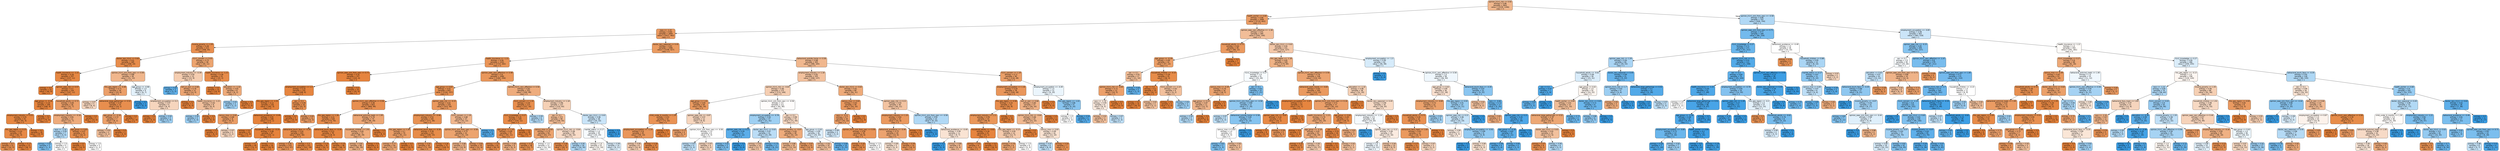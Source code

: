 digraph Tree {
node [shape=box, style="filled, rounded", color="black", fontname="helvetica"] ;
edge [fontname="helvetica"] ;
0 [label="opinion_h1n1_risk <= 0.92\nentropy = 0.88\nsamples = 2841\nvalue = [3159, 1346]\nclass = h", fillcolor="#f0b78d"] ;
1 [label="health_worker <= 0.84\nentropy = 0.68\nsamples = 2089\nvalue = [2710, 602]\nclass = h", fillcolor="#eb9d65"] ;
0 -> 1 [labeldistance=2.5, labelangle=45, headlabel="True"] ;
2 [label="race <= -1.22\nentropy = 0.64\nsamples = 1809\nvalue = [2417, 462]\nclass = h", fillcolor="#ea995f"] ;
1 -> 2 ;
3 [label="income_poverty <= 1.55\nentropy = 0.48\nsamples = 223\nvalue = [308, 35]\nclass = h", fillcolor="#e88f50"] ;
2 -> 3 ;
4 [label="doctor_recc_h1n1 <= 0.63\nentropy = 0.41\nsamples = 185\nvalue = [268, 24]\nclass = h", fillcolor="#e78c4b"] ;
3 -> 4 ;
5 [label="health_insurance <= -1.21\nentropy = 0.26\nsamples = 157\nvalue = [237, 11]\nclass = h", fillcolor="#e68742"] ;
4 -> 5 ;
6 [label="entropy = 0.0\nsamples = 23\nvalue = [40, 0]\nclass = h", fillcolor="#e58139"] ;
5 -> 6 ;
7 [label="opinion_seas_risk <= 0.57\nentropy = 0.3\nsamples = 134\nvalue = [197, 11]\nclass = h", fillcolor="#e68844"] ;
5 -> 7 ;
8 [label="age_group <= -0.18\nentropy = 0.16\nsamples = 108\nvalue = [166, 4]\nclass = h", fillcolor="#e6843e"] ;
7 -> 8 ;
9 [label="employment_industry <= 0.51\nentropy = 0.25\nsamples = 61\nvalue = [91, 4]\nclass = h", fillcolor="#e68742"] ;
8 -> 9 ;
10 [label="hhs_geo_region <= 0.23\nentropy = 0.33\nsamples = 43\nvalue = [62, 4]\nclass = h", fillcolor="#e78946"] ;
9 -> 10 ;
11 [label="entropy = 0.5\nsamples = 21\nvalue = [24, 3]\nclass = h", fillcolor="#e89152"] ;
10 -> 11 ;
12 [label="entropy = 0.17\nsamples = 22\nvalue = [38, 1]\nclass = h", fillcolor="#e6843e"] ;
10 -> 12 ;
13 [label="entropy = 0.0\nsamples = 18\nvalue = [29, 0]\nclass = h", fillcolor="#e58139"] ;
9 -> 13 ;
14 [label="entropy = 0.0\nsamples = 47\nvalue = [75, 0]\nclass = h", fillcolor="#e58139"] ;
8 -> 14 ;
15 [label="household_adults <= 0.72\nentropy = 0.69\nsamples = 26\nvalue = [31, 7]\nclass = h", fillcolor="#eb9d66"] ;
7 -> 15 ;
16 [label="employment_industry <= -0.16\nentropy = 0.81\nsamples = 21\nvalue = [21, 7]\nclass = h", fillcolor="#eeab7b"] ;
15 -> 16 ;
17 [label="race <= -2.34\nentropy = 0.95\nsamples = 7\nvalue = [3, 5]\nclass = 1", fillcolor="#b0d8f5"] ;
16 -> 17 ;
18 [label="entropy = 0.81\nsamples = 3\nvalue = [1, 3]\nclass = 1", fillcolor="#7bbeee"] ;
17 -> 18 ;
19 [label="entropy = 1.0\nsamples = 4\nvalue = [2, 2]\nclass = h", fillcolor="#ffffff"] ;
17 -> 19 ;
20 [label="age_group <= 0.63\nentropy = 0.47\nsamples = 14\nvalue = [18, 2]\nclass = h", fillcolor="#e88f4f"] ;
16 -> 20 ;
21 [label="entropy = 0.0\nsamples = 11\nvalue = [16, 0]\nclass = h", fillcolor="#e58139"] ;
20 -> 21 ;
22 [label="entropy = 1.0\nsamples = 3\nvalue = [2, 2]\nclass = h", fillcolor="#ffffff"] ;
20 -> 22 ;
23 [label="entropy = 0.0\nsamples = 5\nvalue = [10, 0]\nclass = h", fillcolor="#e58139"] ;
15 -> 23 ;
24 [label="opinion_h1n1_sick_from_vacc <= 0.56\nentropy = 0.88\nsamples = 28\nvalue = [31, 13]\nclass = h", fillcolor="#f0b68c"] ;
4 -> 24 ;
25 [label="hhs_geo_region <= -0.48\nentropy = 0.71\nsamples = 19\nvalue = [25, 6]\nclass = h", fillcolor="#eb9f69"] ;
24 -> 25 ;
26 [label="entropy = 0.97\nsamples = 5\nvalue = [6, 4]\nclass = h", fillcolor="#f6d5bd"] ;
25 -> 26 ;
27 [label="behavioral_large_gatherings <= 0.52\nentropy = 0.45\nsamples = 14\nvalue = [19, 2]\nclass = h", fillcolor="#e88e4e"] ;
25 -> 27 ;
28 [label="age_group <= -0.18\nentropy = 0.72\nsamples = 7\nvalue = [8, 2]\nclass = h", fillcolor="#eca06a"] ;
27 -> 28 ;
29 [label="entropy = 0.92\nsamples = 4\nvalue = [4, 2]\nclass = h", fillcolor="#f2c09c"] ;
28 -> 29 ;
30 [label="entropy = 0.0\nsamples = 3\nvalue = [4, 0]\nclass = h", fillcolor="#e58139"] ;
28 -> 30 ;
31 [label="entropy = 0.0\nsamples = 7\nvalue = [11, 0]\nclass = h", fillcolor="#e58139"] ;
27 -> 31 ;
32 [label="age_group <= -0.98\nentropy = 1.0\nsamples = 9\nvalue = [6, 7]\nclass = 1", fillcolor="#e3f1fb"] ;
24 -> 32 ;
33 [label="entropy = 0.0\nsamples = 3\nvalue = [0, 3]\nclass = 1", fillcolor="#399de5"] ;
32 -> 33 ;
34 [label="employment_occupation <= 0.3\nentropy = 0.97\nsamples = 6\nvalue = [6, 4]\nclass = h", fillcolor="#f6d5bd"] ;
32 -> 34 ;
35 [label="entropy = 0.0\nsamples = 3\nvalue = [4, 0]\nclass = h", fillcolor="#e58139"] ;
34 -> 35 ;
36 [label="entropy = 0.92\nsamples = 3\nvalue = [2, 4]\nclass = 1", fillcolor="#9ccef2"] ;
34 -> 36 ;
37 [label="h1n1_concern <= 0.03\nentropy = 0.75\nsamples = 38\nvalue = [40, 11]\nclass = h", fillcolor="#eca46f"] ;
3 -> 37 ;
38 [label="employment_industry <= -0.39\nentropy = 0.95\nsamples = 15\nvalue = [15, 9]\nclass = h", fillcolor="#f5cdb0"] ;
37 -> 38 ;
39 [label="entropy = 0.65\nsamples = 3\nvalue = [1, 5]\nclass = 1", fillcolor="#61b1ea"] ;
38 -> 39 ;
40 [label="rent_or_own <= 0.66\nentropy = 0.76\nsamples = 12\nvalue = [14, 4]\nclass = h", fillcolor="#eca572"] ;
38 -> 40 ;
41 [label="entropy = 0.0\nsamples = 4\nvalue = [6, 0]\nclass = h", fillcolor="#e58139"] ;
40 -> 41 ;
42 [label="health_insurance <= -1.21\nentropy = 0.92\nsamples = 8\nvalue = [8, 4]\nclass = h", fillcolor="#f2c09c"] ;
40 -> 42 ;
43 [label="entropy = 0.92\nsamples = 4\nvalue = [2, 4]\nclass = 1", fillcolor="#9ccef2"] ;
42 -> 43 ;
44 [label="entropy = 0.0\nsamples = 4\nvalue = [6, 0]\nclass = h", fillcolor="#e58139"] ;
42 -> 44 ;
45 [label="health_insurance <= -1.21\nentropy = 0.38\nsamples = 23\nvalue = [25, 2]\nclass = h", fillcolor="#e78b49"] ;
37 -> 45 ;
46 [label="entropy = 0.0\nsamples = 15\nvalue = [19, 0]\nclass = h", fillcolor="#e58139"] ;
45 -> 46 ;
47 [label="education <= -1.32\nentropy = 0.81\nsamples = 8\nvalue = [6, 2]\nclass = h", fillcolor="#eeab7b"] ;
45 -> 47 ;
48 [label="entropy = 0.92\nsamples = 3\nvalue = [1, 2]\nclass = 1", fillcolor="#9ccef2"] ;
47 -> 48 ;
49 [label="entropy = 0.0\nsamples = 5\nvalue = [5, 0]\nclass = h", fillcolor="#e58139"] ;
47 -> 49 ;
50 [label="doctor_recc_seasonal <= 0.45\nentropy = 0.65\nsamples = 1586\nvalue = [2109, 427]\nclass = h", fillcolor="#ea9b61"] ;
2 -> 50 ;
51 [label="health_insurance <= -1.21\nentropy = 0.56\nsamples = 1241\nvalue = [1723, 262]\nclass = h", fillcolor="#e99457"] ;
50 -> 51 ;
52 [label="opinion_seas_sick_from_vacc <= 0.71\nentropy = 0.16\nsamples = 157\nvalue = [241, 6]\nclass = h", fillcolor="#e6843e"] ;
51 -> 52 ;
53 [label="employment_occupation <= 1.3\nentropy = 0.19\nsamples = 132\nvalue = [206, 6]\nclass = h", fillcolor="#e6853f"] ;
52 -> 53 ;
54 [label="hhs_geo_region <= -1.53\nentropy = 0.12\nsamples = 116\nvalue = [181, 3]\nclass = h", fillcolor="#e5833c"] ;
53 -> 54 ;
55 [label="census_msa <= 0.83\nentropy = 0.68\nsamples = 8\nvalue = [9, 2]\nclass = h", fillcolor="#eb9d65"] ;
54 -> 55 ;
56 [label="entropy = 0.0\nsamples = 4\nvalue = [6, 0]\nclass = h", fillcolor="#e58139"] ;
55 -> 56 ;
57 [label="entropy = 0.97\nsamples = 4\nvalue = [3, 2]\nclass = h", fillcolor="#f6d5bd"] ;
55 -> 57 ;
58 [label="behavioral_avoidance <= -0.49\nentropy = 0.05\nsamples = 108\nvalue = [172, 1]\nclass = h", fillcolor="#e5823a"] ;
54 -> 58 ;
59 [label="entropy = 0.0\nsamples = 41\nvalue = [70, 0]\nclass = h", fillcolor="#e58139"] ;
58 -> 59 ;
60 [label="household_children <= -0.15\nentropy = 0.08\nsamples = 67\nvalue = [102, 1]\nclass = h", fillcolor="#e5823b"] ;
58 -> 60 ;
61 [label="entropy = 0.1\nsamples = 49\nvalue = [74, 1]\nclass = h", fillcolor="#e5833c"] ;
60 -> 61 ;
62 [label="entropy = 0.0\nsamples = 18\nvalue = [28, 0]\nclass = h", fillcolor="#e58139"] ;
60 -> 62 ;
63 [label="sex <= 0.1\nentropy = 0.49\nsamples = 16\nvalue = [25, 3]\nclass = h", fillcolor="#e89051"] ;
53 -> 63 ;
64 [label="entropy = 0.0\nsamples = 5\nvalue = [10, 0]\nclass = h", fillcolor="#e58139"] ;
63 -> 64 ;
65 [label="entropy = 0.65\nsamples = 11\nvalue = [15, 3]\nclass = h", fillcolor="#ea9a61"] ;
63 -> 65 ;
66 [label="entropy = 0.0\nsamples = 25\nvalue = [35, 0]\nclass = h", fillcolor="#e58139"] ;
52 -> 66 ;
67 [label="opinion_seas_vacc_effective <= 0.48\nentropy = 0.6\nsamples = 1084\nvalue = [1482, 256]\nclass = h", fillcolor="#e9975b"] ;
51 -> 67 ;
68 [label="age_group <= 0.63\nentropy = 0.52\nsamples = 832\nvalue = [1192, 157]\nclass = h", fillcolor="#e89253"] ;
67 -> 68 ;
69 [label="opinion_h1n1_vacc_effective <= 0.56\nentropy = 0.48\nsamples = 603\nvalue = [869, 99]\nclass = h", fillcolor="#e88f50"] ;
68 -> 69 ;
70 [label="hhs_geo_region <= 1.28\nentropy = 0.41\nsamples = 528\nvalue = [773, 70]\nclass = h", fillcolor="#e78c4b"] ;
69 -> 70 ;
71 [label="behavioral_touch_face <= -0.35\nentropy = 0.44\nsamples = 450\nvalue = [655, 66]\nclass = h", fillcolor="#e88e4d"] ;
70 -> 71 ;
72 [label="entropy = 0.56\nsamples = 219\nvalue = [314, 47]\nclass = h", fillcolor="#e99457"] ;
71 -> 72 ;
73 [label="entropy = 0.3\nsamples = 231\nvalue = [341, 19]\nclass = h", fillcolor="#e68844"] ;
71 -> 73 ;
74 [label="behavioral_touch_face <= -0.35\nentropy = 0.21\nsamples = 78\nvalue = [118, 4]\nclass = h", fillcolor="#e68540"] ;
70 -> 74 ;
75 [label="entropy = 0.14\nsamples = 30\nvalue = [50, 1]\nclass = h", fillcolor="#e6843d"] ;
74 -> 75 ;
76 [label="entropy = 0.25\nsamples = 48\nvalue = [68, 3]\nclass = h", fillcolor="#e68742"] ;
74 -> 76 ;
77 [label="behavioral_antiviral_meds <= 1.95\nentropy = 0.78\nsamples = 75\nvalue = [96, 29]\nclass = h", fillcolor="#eda775"] ;
69 -> 77 ;
78 [label="household_children <= 1.91\nentropy = 0.81\nsamples = 72\nvalue = [88, 29]\nclass = h", fillcolor="#eeab7a"] ;
77 -> 78 ;
79 [label="entropy = 0.84\nsamples = 68\nvalue = [80, 29]\nclass = h", fillcolor="#eeaf81"] ;
78 -> 79 ;
80 [label="entropy = 0.0\nsamples = 4\nvalue = [8, 0]\nclass = h", fillcolor="#e58139"] ;
78 -> 80 ;
81 [label="entropy = 0.0\nsamples = 3\nvalue = [8, 0]\nclass = h", fillcolor="#e58139"] ;
77 -> 81 ;
82 [label="opinion_seas_risk <= -0.15\nentropy = 0.62\nsamples = 229\nvalue = [323, 58]\nclass = h", fillcolor="#ea985d"] ;
68 -> 82 ;
83 [label="employment_industry <= -0.46\nentropy = 0.52\nsamples = 192\nvalue = [271, 36]\nclass = h", fillcolor="#e89253"] ;
82 -> 83 ;
84 [label="hhs_geo_region <= 1.28\nentropy = 0.7\nsamples = 70\nvalue = [91, 21]\nclass = h", fillcolor="#eb9e67"] ;
83 -> 84 ;
85 [label="entropy = 0.77\nsamples = 59\nvalue = [72, 21]\nclass = h", fillcolor="#eda673"] ;
84 -> 85 ;
86 [label="entropy = 0.0\nsamples = 11\nvalue = [19, 0]\nclass = h", fillcolor="#e58139"] ;
84 -> 86 ;
87 [label="behavioral_touch_face <= -0.35\nentropy = 0.39\nsamples = 122\nvalue = [180, 15]\nclass = h", fillcolor="#e78c49"] ;
83 -> 87 ;
88 [label="entropy = 0.54\nsamples = 50\nvalue = [71, 10]\nclass = h", fillcolor="#e99355"] ;
87 -> 88 ;
89 [label="entropy = 0.26\nsamples = 72\nvalue = [109, 5]\nclass = h", fillcolor="#e68742"] ;
87 -> 89 ;
90 [label="h1n1_concern <= 1.19\nentropy = 0.88\nsamples = 37\nvalue = [52, 22]\nclass = h", fillcolor="#f0b68d"] ;
82 -> 90 ;
91 [label="opinion_h1n1_sick_from_vacc <= -0.58\nentropy = 0.75\nsamples = 32\nvalue = [51, 14]\nclass = h", fillcolor="#eca46f"] ;
90 -> 91 ;
92 [label="entropy = 0.86\nsamples = 13\nvalue = [20, 8]\nclass = h", fillcolor="#efb388"] ;
91 -> 92 ;
93 [label="entropy = 0.64\nsamples = 19\nvalue = [31, 6]\nclass = h", fillcolor="#ea995f"] ;
91 -> 93 ;
94 [label="entropy = 0.5\nsamples = 5\nvalue = [1, 8]\nclass = 1", fillcolor="#52a9e8"] ;
90 -> 94 ;
95 [label="opinion_h1n1_vacc_effective <= 0.56\nentropy = 0.82\nsamples = 252\nvalue = [290, 99]\nclass = h", fillcolor="#eeac7d"] ;
67 -> 95 ;
96 [label="h1n1_concern <= 1.19\nentropy = 0.44\nsamples = 115\nvalue = [157, 16]\nclass = h", fillcolor="#e88e4d"] ;
95 -> 96 ;
97 [label="h1n1_knowledge <= 0.27\nentropy = 0.35\nsamples = 109\nvalue = [154, 11]\nclass = h", fillcolor="#e78a47"] ;
96 -> 97 ;
98 [label="age_group <= 1.43\nentropy = 0.49\nsamples = 70\nvalue = [92, 11]\nclass = h", fillcolor="#e89051"] ;
97 -> 98 ;
99 [label="entropy = 0.43\nsamples = 62\nvalue = [84, 8]\nclass = h", fillcolor="#e78d4c"] ;
98 -> 99 ;
100 [label="entropy = 0.85\nsamples = 8\nvalue = [8, 3]\nclass = h", fillcolor="#efb083"] ;
98 -> 100 ;
101 [label="entropy = 0.0\nsamples = 39\nvalue = [62, 0]\nclass = h", fillcolor="#e58139"] ;
97 -> 101 ;
102 [label="entropy = 0.95\nsamples = 6\nvalue = [3, 5]\nclass = 1", fillcolor="#b0d8f5"] ;
96 -> 102 ;
103 [label="employment_industry <= 1.18\nentropy = 0.96\nsamples = 137\nvalue = [133, 83]\nclass = h", fillcolor="#f5d0b5"] ;
95 -> 103 ;
104 [label="sex <= 0.1\nentropy = 0.9\nsamples = 99\nvalue = [109, 50]\nclass = h", fillcolor="#f1bb94"] ;
103 -> 104 ;
105 [label="census_msa <= 0.83\nentropy = 0.75\nsamples = 50\nvalue = [63, 17]\nclass = h", fillcolor="#eca36e"] ;
104 -> 105 ;
106 [label="entropy = 0.52\nsamples = 38\nvalue = [53, 7]\nclass = h", fillcolor="#e89253"] ;
105 -> 106 ;
107 [label="entropy = 1.0\nsamples = 12\nvalue = [10, 10]\nclass = h", fillcolor="#ffffff"] ;
105 -> 107 ;
108 [label="opinion_h1n1_risk <= -0.64\nentropy = 0.98\nsamples = 49\nvalue = [46, 33]\nclass = h", fillcolor="#f8dbc7"] ;
104 -> 108 ;
109 [label="entropy = 0.46\nsamples = 20\nvalue = [28, 3]\nclass = h", fillcolor="#e88e4e"] ;
108 -> 109 ;
110 [label="entropy = 0.95\nsamples = 29\nvalue = [18, 30]\nclass = 1", fillcolor="#b0d8f5"] ;
108 -> 110 ;
111 [label="doctor_recc_h1n1 <= 0.63\nentropy = 0.98\nsamples = 38\nvalue = [24, 33]\nclass = 1", fillcolor="#c9e4f8"] ;
103 -> 111 ;
112 [label="marital_status <= 0.17\nentropy = 1.0\nsamples = 35\nvalue = [24, 25]\nclass = 1", fillcolor="#f7fbfe"] ;
111 -> 112 ;
113 [label="entropy = 1.0\nsamples = 21\nvalue = [15, 14]\nclass = h", fillcolor="#fdf7f2"] ;
112 -> 113 ;
114 [label="entropy = 0.99\nsamples = 14\nvalue = [9, 11]\nclass = 1", fillcolor="#dbedfa"] ;
112 -> 114 ;
115 [label="entropy = 0.0\nsamples = 3\nvalue = [0, 8]\nclass = 1", fillcolor="#399de5"] ;
111 -> 115 ;
116 [label="behavioral_outside_home <= 0.58\nentropy = 0.88\nsamples = 345\nvalue = [386, 165]\nclass = h", fillcolor="#f0b78e"] ;
50 -> 116 ;
117 [label="employment_industry <= 1.18\nentropy = 0.92\nsamples = 255\nvalue = [268, 137]\nclass = h", fillcolor="#f2c19e"] ;
116 -> 117 ;
118 [label="opinion_h1n1_risk <= -0.64\nentropy = 0.96\nsamples = 175\nvalue = [174, 106]\nclass = h", fillcolor="#f5ceb2"] ;
117 -> 118 ;
119 [label="age_group <= 1.43\nentropy = 0.64\nsamples = 64\nvalue = [82, 16]\nclass = h", fillcolor="#ea9a60"] ;
118 -> 119 ;
120 [label="child_under_6_months <= 1.39\nentropy = 0.53\nsamples = 52\nvalue = [73, 10]\nclass = h", fillcolor="#e99254"] ;
119 -> 120 ;
121 [label="employment_occupation <= -1.14\nentropy = 0.6\nsamples = 45\nvalue = [59, 10]\nclass = h", fillcolor="#e9965b"] ;
120 -> 121 ;
122 [label="entropy = 0.95\nsamples = 8\nvalue = [10, 6]\nclass = h", fillcolor="#f5cdb0"] ;
121 -> 122 ;
123 [label="entropy = 0.39\nsamples = 37\nvalue = [49, 4]\nclass = h", fillcolor="#e78b49"] ;
121 -> 123 ;
124 [label="entropy = 0.0\nsamples = 7\nvalue = [14, 0]\nclass = h", fillcolor="#e58139"] ;
120 -> 124 ;
125 [label="opinion_seas_risk <= -0.87\nentropy = 0.97\nsamples = 12\nvalue = [9, 6]\nclass = h", fillcolor="#f6d5bd"] ;
119 -> 125 ;
126 [label="entropy = 0.72\nsamples = 4\nvalue = [4, 1]\nclass = h", fillcolor="#eca06a"] ;
125 -> 126 ;
127 [label="opinion_h1n1_sick_from_vacc <= -0.58\nentropy = 1.0\nsamples = 8\nvalue = [5, 5]\nclass = h", fillcolor="#ffffff"] ;
125 -> 127 ;
128 [label="entropy = 0.97\nsamples = 4\nvalue = [2, 3]\nclass = 1", fillcolor="#bddef6"] ;
127 -> 128 ;
129 [label="entropy = 0.97\nsamples = 4\nvalue = [3, 2]\nclass = h", fillcolor="#f6d5bd"] ;
127 -> 129 ;
130 [label="opinion_h1n1_sick_from_vacc <= -0.58\nentropy = 1.0\nsamples = 111\nvalue = [92, 90]\nclass = h", fillcolor="#fefcfb"] ;
118 -> 130 ;
131 [label="employment_occupation <= -0.78\nentropy = 0.92\nsamples = 37\nvalue = [21, 41]\nclass = 1", fillcolor="#9ecff2"] ;
130 -> 131 ;
132 [label="opinion_seas_risk <= 0.21\nentropy = 0.59\nsamples = 6\nvalue = [2, 12]\nclass = 1", fillcolor="#5aade9"] ;
131 -> 132 ;
133 [label="entropy = 0.81\nsamples = 3\nvalue = [2, 6]\nclass = 1", fillcolor="#7bbeee"] ;
132 -> 133 ;
134 [label="entropy = 0.0\nsamples = 3\nvalue = [0, 6]\nclass = 1", fillcolor="#399de5"] ;
132 -> 134 ;
135 [label="doctor_recc_h1n1 <= 0.63\nentropy = 0.97\nsamples = 31\nvalue = [19, 29]\nclass = 1", fillcolor="#bbddf6"] ;
131 -> 135 ;
136 [label="entropy = 0.93\nsamples = 14\nvalue = [13, 7]\nclass = h", fillcolor="#f3c5a4"] ;
135 -> 136 ;
137 [label="entropy = 0.75\nsamples = 17\nvalue = [6, 22]\nclass = 1", fillcolor="#6fb8ec"] ;
135 -> 137 ;
138 [label="sex <= 0.1\nentropy = 0.98\nsamples = 74\nvalue = [71, 49]\nclass = h", fillcolor="#f7d8c2"] ;
130 -> 138 ;
139 [label="income_poverty <= -0.07\nentropy = 0.81\nsamples = 38\nvalue = [42, 14]\nclass = h", fillcolor="#eeab7b"] ;
138 -> 139 ;
140 [label="entropy = 0.88\nsamples = 24\nvalue = [23, 10]\nclass = h", fillcolor="#f0b88f"] ;
139 -> 140 ;
141 [label="entropy = 0.67\nsamples = 14\nvalue = [19, 4]\nclass = h", fillcolor="#ea9c63"] ;
139 -> 141 ;
142 [label="age_group <= 0.63\nentropy = 0.99\nsamples = 36\nvalue = [29, 35]\nclass = 1", fillcolor="#ddeefb"] ;
138 -> 142 ;
143 [label="entropy = 0.92\nsamples = 20\nvalue = [24, 12]\nclass = h", fillcolor="#f2c09c"] ;
142 -> 143 ;
144 [label="entropy = 0.68\nsamples = 16\nvalue = [5, 23]\nclass = 1", fillcolor="#64b2eb"] ;
142 -> 144 ;
145 [label="doctor_recc_h1n1 <= 0.63\nentropy = 0.81\nsamples = 80\nvalue = [94, 31]\nclass = h", fillcolor="#eeab7a"] ;
117 -> 145 ;
146 [label="census_msa <= 0.83\nentropy = 0.63\nsamples = 40\nvalue = [54, 10]\nclass = h", fillcolor="#ea985e"] ;
145 -> 146 ;
147 [label="race <= -0.11\nentropy = 0.7\nsamples = 34\nvalue = [43, 10]\nclass = h", fillcolor="#eb9e67"] ;
146 -> 147 ;
148 [label="entropy = 0.99\nsamples = 4\nvalue = [3, 4]\nclass = 1", fillcolor="#cee6f8"] ;
147 -> 148 ;
149 [label="opinion_h1n1_sick_from_vacc <= 0.56\nentropy = 0.56\nsamples = 30\nvalue = [40, 6]\nclass = h", fillcolor="#e99457"] ;
147 -> 149 ;
150 [label="entropy = 0.45\nsamples = 27\nvalue = [38, 4]\nclass = h", fillcolor="#e88e4e"] ;
149 -> 150 ;
151 [label="entropy = 1.0\nsamples = 3\nvalue = [2, 2]\nclass = h", fillcolor="#ffffff"] ;
149 -> 151 ;
152 [label="entropy = 0.0\nsamples = 6\nvalue = [11, 0]\nclass = h", fillcolor="#e58139"] ;
146 -> 152 ;
153 [label="opinion_seas_risk <= 0.21\nentropy = 0.93\nsamples = 40\nvalue = [40, 21]\nclass = h", fillcolor="#f3c3a1"] ;
145 -> 153 ;
154 [label="employment_industry <= 1.33\nentropy = 0.64\nsamples = 25\nvalue = [31, 6]\nclass = h", fillcolor="#ea995f"] ;
153 -> 154 ;
155 [label="behavioral_avoidance <= -0.49\nentropy = 0.75\nsamples = 19\nvalue = [22, 6]\nclass = h", fillcolor="#eca36f"] ;
154 -> 155 ;
156 [label="entropy = 0.99\nsamples = 5\nvalue = [4, 3]\nclass = h", fillcolor="#f8e0ce"] ;
155 -> 156 ;
157 [label="entropy = 0.59\nsamples = 14\nvalue = [18, 3]\nclass = h", fillcolor="#e9965a"] ;
155 -> 157 ;
158 [label="entropy = 0.0\nsamples = 6\nvalue = [9, 0]\nclass = h", fillcolor="#e58139"] ;
154 -> 158 ;
159 [label="opinion_h1n1_sick_from_vacc <= -0.58\nentropy = 0.95\nsamples = 15\nvalue = [9, 15]\nclass = 1", fillcolor="#b0d8f5"] ;
153 -> 159 ;
160 [label="entropy = 0.0\nsamples = 4\nvalue = [0, 8]\nclass = 1", fillcolor="#399de5"] ;
159 -> 160 ;
161 [label="behavioral_avoidance <= -0.49\nentropy = 0.99\nsamples = 11\nvalue = [9, 7]\nclass = h", fillcolor="#f9e3d3"] ;
159 -> 161 ;
162 [label="entropy = 0.0\nsamples = 3\nvalue = [0, 3]\nclass = 1", fillcolor="#399de5"] ;
161 -> 162 ;
163 [label="entropy = 0.89\nsamples = 8\nvalue = [9, 4]\nclass = h", fillcolor="#f1b991"] ;
161 -> 163 ;
164 [label="h1n1_concern <= 1.19\nentropy = 0.71\nsamples = 90\nvalue = [118, 28]\nclass = h", fillcolor="#eb9f68"] ;
116 -> 164 ;
165 [label="employment_occupation <= 1.16\nentropy = 0.59\nsamples = 78\nvalue = [109, 18]\nclass = h", fillcolor="#e9965a"] ;
164 -> 165 ;
166 [label="hhs_geo_region <= 0.58\nentropy = 0.43\nsamples = 51\nvalue = [83, 8]\nclass = h", fillcolor="#e88d4c"] ;
165 -> 166 ;
167 [label="employment_industry <= 1.11\nentropy = 0.59\nsamples = 33\nvalue = [49, 8]\nclass = h", fillcolor="#e99659"] ;
166 -> 167 ;
168 [label="household_adults <= -0.62\nentropy = 0.18\nsamples = 21\nvalue = [37, 1]\nclass = h", fillcolor="#e6843e"] ;
167 -> 168 ;
169 [label="entropy = 0.41\nsamples = 6\nvalue = [11, 1]\nclass = h", fillcolor="#e78c4b"] ;
168 -> 169 ;
170 [label="entropy = 0.0\nsamples = 15\nvalue = [26, 0]\nclass = h", fillcolor="#e58139"] ;
168 -> 170 ;
171 [label="hhs_geo_region <= -0.13\nentropy = 0.95\nsamples = 12\nvalue = [12, 7]\nclass = h", fillcolor="#f4caac"] ;
167 -> 171 ;
172 [label="entropy = 0.76\nsamples = 6\nvalue = [7, 2]\nclass = h", fillcolor="#eca572"] ;
171 -> 172 ;
173 [label="entropy = 1.0\nsamples = 6\nvalue = [5, 5]\nclass = h", fillcolor="#ffffff"] ;
171 -> 173 ;
174 [label="entropy = 0.0\nsamples = 18\nvalue = [34, 0]\nclass = h", fillcolor="#e58139"] ;
166 -> 174 ;
175 [label="rent_or_own <= 0.66\nentropy = 0.85\nsamples = 27\nvalue = [26, 10]\nclass = h", fillcolor="#efb185"] ;
165 -> 175 ;
176 [label="opinion_h1n1_risk <= -0.64\nentropy = 0.88\nsamples = 24\nvalue = [23, 10]\nclass = h", fillcolor="#f0b88f"] ;
175 -> 176 ;
177 [label="entropy = 0.0\nsamples = 8\nvalue = [10, 0]\nclass = h", fillcolor="#e58139"] ;
176 -> 177 ;
178 [label="census_msa <= 0.83\nentropy = 0.99\nsamples = 16\nvalue = [13, 10]\nclass = h", fillcolor="#f9e2d1"] ;
176 -> 178 ;
179 [label="entropy = 0.97\nsamples = 9\nvalue = [6, 9]\nclass = 1", fillcolor="#bddef6"] ;
178 -> 179 ;
180 [label="entropy = 0.54\nsamples = 7\nvalue = [7, 1]\nclass = h", fillcolor="#e99355"] ;
178 -> 180 ;
181 [label="entropy = 0.0\nsamples = 3\nvalue = [3, 0]\nclass = h", fillcolor="#e58139"] ;
175 -> 181 ;
182 [label="employment_occupation <= -0.49\nentropy = 1.0\nsamples = 12\nvalue = [9, 10]\nclass = 1", fillcolor="#ebf5fc"] ;
164 -> 182 ;
183 [label="entropy = 0.0\nsamples = 3\nvalue = [5, 0]\nclass = h", fillcolor="#e58139"] ;
182 -> 183 ;
184 [label="hhs_geo_region <= -1.01\nentropy = 0.86\nsamples = 9\nvalue = [4, 10]\nclass = 1", fillcolor="#88c4ef"] ;
182 -> 184 ;
185 [label="entropy = 1.0\nsamples = 4\nvalue = [3, 3]\nclass = h", fillcolor="#ffffff"] ;
184 -> 185 ;
186 [label="entropy = 0.54\nsamples = 5\nvalue = [1, 7]\nclass = 1", fillcolor="#55abe9"] ;
184 -> 186 ;
187 [label="opinion_seas_vacc_effective <= -1.36\nentropy = 0.91\nsamples = 280\nvalue = [293, 140]\nclass = h", fillcolor="#f1bd98"] ;
1 -> 187 ;
188 [label="household_adults <= 0.72\nentropy = 0.64\nsamples = 49\nvalue = [68, 13]\nclass = h", fillcolor="#ea995f"] ;
187 -> 188 ;
189 [label="age_group <= -0.18\nentropy = 0.69\nsamples = 42\nvalue = [57, 13]\nclass = h", fillcolor="#eb9e66"] ;
188 -> 189 ;
190 [label="sex <= 0.1\nentropy = 0.91\nsamples = 17\nvalue = [21, 10]\nclass = h", fillcolor="#f1bd97"] ;
189 -> 190 ;
191 [label="opinion_h1n1_risk <= -0.64\nentropy = 0.72\nsamples = 12\nvalue = [20, 5]\nclass = h", fillcolor="#eca06a"] ;
190 -> 191 ;
192 [label="race <= -1.78\nentropy = 0.99\nsamples = 6\nvalue = [6, 5]\nclass = h", fillcolor="#fbeade"] ;
191 -> 192 ;
193 [label="entropy = 0.92\nsamples = 3\nvalue = [4, 2]\nclass = h", fillcolor="#f2c09c"] ;
192 -> 193 ;
194 [label="entropy = 0.97\nsamples = 3\nvalue = [2, 3]\nclass = 1", fillcolor="#bddef6"] ;
192 -> 194 ;
195 [label="entropy = 0.0\nsamples = 6\nvalue = [14, 0]\nclass = h", fillcolor="#e58139"] ;
191 -> 195 ;
196 [label="entropy = 0.65\nsamples = 5\nvalue = [1, 5]\nclass = 1", fillcolor="#61b1ea"] ;
190 -> 196 ;
197 [label="household_children <= -0.15\nentropy = 0.39\nsamples = 25\nvalue = [36, 3]\nclass = h", fillcolor="#e78c49"] ;
189 -> 197 ;
198 [label="sex <= 0.1\nentropy = 0.2\nsamples = 19\nvalue = [32, 1]\nclass = h", fillcolor="#e6853f"] ;
197 -> 198 ;
199 [label="entropy = 0.0\nsamples = 16\nvalue = [30, 0]\nclass = h", fillcolor="#e58139"] ;
198 -> 199 ;
200 [label="entropy = 0.92\nsamples = 3\nvalue = [2, 1]\nclass = h", fillcolor="#f2c09c"] ;
198 -> 200 ;
201 [label="h1n1_concern <= -1.14\nentropy = 0.92\nsamples = 6\nvalue = [4, 2]\nclass = h", fillcolor="#f2c09c"] ;
197 -> 201 ;
202 [label="entropy = 0.0\nsamples = 3\nvalue = [3, 0]\nclass = h", fillcolor="#e58139"] ;
201 -> 202 ;
203 [label="entropy = 0.92\nsamples = 3\nvalue = [1, 2]\nclass = 1", fillcolor="#9ccef2"] ;
201 -> 203 ;
204 [label="entropy = 0.0\nsamples = 7\nvalue = [11, 0]\nclass = h", fillcolor="#e58139"] ;
188 -> 204 ;
205 [label="doctor_recc_h1n1 <= 0.63\nentropy = 0.94\nsamples = 231\nvalue = [225, 127]\nclass = h", fillcolor="#f4c8a9"] ;
187 -> 205 ;
206 [label="hhs_geo_region <= -1.18\nentropy = 0.85\nsamples = 169\nvalue = [179, 69]\nclass = h", fillcolor="#efb285"] ;
205 -> 206 ;
207 [label="h1n1_knowledge <= 0.27\nentropy = 1.0\nsamples = 31\nvalue = [25, 26]\nclass = 1", fillcolor="#f7fbfe"] ;
206 -> 207 ;
208 [label="census_msa <= -0.39\nentropy = 0.76\nsamples = 16\nvalue = [18, 5]\nclass = h", fillcolor="#eca470"] ;
207 -> 208 ;
209 [label="age_group <= 0.23\nentropy = 0.87\nsamples = 11\nvalue = [12, 5]\nclass = h", fillcolor="#f0b58b"] ;
208 -> 209 ;
210 [label="entropy = 0.95\nsamples = 5\nvalue = [3, 5]\nclass = 1", fillcolor="#b0d8f5"] ;
209 -> 210 ;
211 [label="entropy = 0.0\nsamples = 6\nvalue = [9, 0]\nclass = h", fillcolor="#e58139"] ;
209 -> 211 ;
212 [label="entropy = 0.0\nsamples = 5\nvalue = [6, 0]\nclass = h", fillcolor="#e58139"] ;
208 -> 212 ;
213 [label="sex <= 0.1\nentropy = 0.81\nsamples = 15\nvalue = [7, 21]\nclass = 1", fillcolor="#7bbeee"] ;
207 -> 213 ;
214 [label="opinion_h1n1_sick_from_vacc <= -0.58\nentropy = 0.89\nsamples = 12\nvalue = [7, 16]\nclass = 1", fillcolor="#90c8f0"] ;
213 -> 214 ;
215 [label="entropy = 0.97\nsamples = 3\nvalue = [2, 3]\nclass = 1", fillcolor="#bddef6"] ;
214 -> 215 ;
216 [label="behavioral_outside_home <= 0.58\nentropy = 0.85\nsamples = 9\nvalue = [5, 13]\nclass = 1", fillcolor="#85c3ef"] ;
214 -> 216 ;
217 [label="census_msa <= 0.83\nentropy = 1.0\nsamples = 6\nvalue = [5, 5]\nclass = h", fillcolor="#ffffff"] ;
216 -> 217 ;
218 [label="entropy = 0.81\nsamples = 3\nvalue = [1, 3]\nclass = 1", fillcolor="#7bbeee"] ;
217 -> 218 ;
219 [label="entropy = 0.92\nsamples = 3\nvalue = [4, 2]\nclass = h", fillcolor="#f2c09c"] ;
217 -> 219 ;
220 [label="entropy = 0.0\nsamples = 3\nvalue = [0, 8]\nclass = 1", fillcolor="#399de5"] ;
216 -> 220 ;
221 [label="entropy = 0.0\nsamples = 3\nvalue = [0, 5]\nclass = 1", fillcolor="#399de5"] ;
213 -> 221 ;
222 [label="opinion_h1n1_vacc_effective <= 0.56\nentropy = 0.76\nsamples = 138\nvalue = [154, 43]\nclass = h", fillcolor="#eca470"] ;
206 -> 222 ;
223 [label="behavioral_wash_hands <= -0.83\nentropy = 0.63\nsamples = 100\nvalue = [122, 23]\nclass = h", fillcolor="#ea995e"] ;
222 -> 223 ;
224 [label="employment_occupation <= -1.07\nentropy = 0.2\nsamples = 23\nvalue = [31, 1]\nclass = h", fillcolor="#e6853f"] ;
223 -> 224 ;
225 [label="opinion_seas_risk <= -0.87\nentropy = 0.32\nsamples = 13\nvalue = [16, 1]\nclass = h", fillcolor="#e78945"] ;
224 -> 225 ;
226 [label="entropy = 0.0\nsamples = 8\nvalue = [10, 0]\nclass = h", fillcolor="#e58139"] ;
225 -> 226 ;
227 [label="entropy = 0.59\nsamples = 5\nvalue = [6, 1]\nclass = h", fillcolor="#e9965a"] ;
225 -> 227 ;
228 [label="entropy = 0.0\nsamples = 10\nvalue = [15, 0]\nclass = h", fillcolor="#e58139"] ;
224 -> 228 ;
229 [label="opinion_h1n1_sick_from_vacc <= 0.18\nentropy = 0.71\nsamples = 77\nvalue = [91, 22]\nclass = h", fillcolor="#eb9f69"] ;
223 -> 229 ;
230 [label="health_insurance <= -1.21\nentropy = 0.79\nsamples = 56\nvalue = [62, 19]\nclass = h", fillcolor="#eda876"] ;
229 -> 230 ;
231 [label="entropy = 0.0\nsamples = 4\nvalue = [4, 0]\nclass = h", fillcolor="#e58139"] ;
230 -> 231 ;
232 [label="age_group <= -0.18\nentropy = 0.81\nsamples = 52\nvalue = [58, 19]\nclass = h", fillcolor="#eeaa7a"] ;
230 -> 232 ;
233 [label="entropy = 0.35\nsamples = 21\nvalue = [29, 2]\nclass = h", fillcolor="#e78a47"] ;
232 -> 233 ;
234 [label="entropy = 0.95\nsamples = 31\nvalue = [29, 17]\nclass = h", fillcolor="#f4cbad"] ;
232 -> 234 ;
235 [label="age_group <= 0.63\nentropy = 0.45\nsamples = 21\nvalue = [29, 3]\nclass = h", fillcolor="#e88e4d"] ;
229 -> 235 ;
236 [label="sex <= 0.1\nentropy = 0.25\nsamples = 16\nvalue = [23, 1]\nclass = h", fillcolor="#e68642"] ;
235 -> 236 ;
237 [label="entropy = 0.0\nsamples = 13\nvalue = [21, 0]\nclass = h", fillcolor="#e58139"] ;
236 -> 237 ;
238 [label="entropy = 0.92\nsamples = 3\nvalue = [2, 1]\nclass = h", fillcolor="#f2c09c"] ;
236 -> 238 ;
239 [label="entropy = 0.81\nsamples = 5\nvalue = [6, 2]\nclass = h", fillcolor="#eeab7b"] ;
235 -> 239 ;
240 [label="education <= -1.32\nentropy = 0.96\nsamples = 38\nvalue = [32, 20]\nclass = h", fillcolor="#f5d0b5"] ;
222 -> 240 ;
241 [label="entropy = 0.0\nsamples = 4\nvalue = [4, 0]\nclass = h", fillcolor="#e58139"] ;
240 -> 241 ;
242 [label="doctor_recc_seasonal <= 0.45\nentropy = 0.98\nsamples = 34\nvalue = [28, 20]\nclass = h", fillcolor="#f8dbc6"] ;
240 -> 242 ;
243 [label="employment_industry <= -1.14\nentropy = 1.0\nsamples = 28\nvalue = [19, 20]\nclass = 1", fillcolor="#f5fafe"] ;
242 -> 243 ;
244 [label="entropy = 0.0\nsamples = 3\nvalue = [0, 4]\nclass = 1", fillcolor="#399de5"] ;
243 -> 244 ;
245 [label="opinion_seas_risk <= 0.21\nentropy = 0.99\nsamples = 25\nvalue = [19, 16]\nclass = h", fillcolor="#fbebe0"] ;
243 -> 245 ;
246 [label="entropy = 1.0\nsamples = 15\nvalue = [10, 11]\nclass = 1", fillcolor="#edf6fd"] ;
245 -> 246 ;
247 [label="entropy = 0.94\nsamples = 10\nvalue = [9, 5]\nclass = h", fillcolor="#f3c7a7"] ;
245 -> 247 ;
248 [label="entropy = 0.0\nsamples = 6\nvalue = [9, 0]\nclass = h", fillcolor="#e58139"] ;
242 -> 248 ;
249 [label="employment_occupation <= -1.5\nentropy = 0.99\nsamples = 62\nvalue = [46, 58]\nclass = 1", fillcolor="#d6ebfa"] ;
205 -> 249 ;
250 [label="entropy = 0.0\nsamples = 4\nvalue = [0, 8]\nclass = 1", fillcolor="#399de5"] ;
249 -> 250 ;
251 [label="opinion_h1n1_vacc_effective <= 0.56\nentropy = 1.0\nsamples = 58\nvalue = [46, 50]\nclass = 1", fillcolor="#eff7fd"] ;
249 -> 251 ;
252 [label="age_group <= 0.63\nentropy = 0.99\nsamples = 36\nvalue = [37, 28]\nclass = h", fillcolor="#f9e0cf"] ;
251 -> 252 ;
253 [label="employment_industry <= -0.69\nentropy = 0.73\nsamples = 22\nvalue = [27, 7]\nclass = h", fillcolor="#eca26c"] ;
252 -> 253 ;
254 [label="household_adults <= 0.72\nentropy = 0.49\nsamples = 18\nvalue = [25, 3]\nclass = h", fillcolor="#e89051"] ;
253 -> 254 ;
255 [label="behavioral_face_mask <= 1.83\nentropy = 0.63\nsamples = 14\nvalue = [16, 3]\nclass = h", fillcolor="#ea995e"] ;
254 -> 255 ;
256 [label="entropy = 0.37\nsamples = 11\nvalue = [13, 1]\nclass = h", fillcolor="#e78b48"] ;
255 -> 256 ;
257 [label="entropy = 0.97\nsamples = 3\nvalue = [3, 2]\nclass = h", fillcolor="#f6d5bd"] ;
255 -> 257 ;
258 [label="entropy = 0.0\nsamples = 4\nvalue = [9, 0]\nclass = h", fillcolor="#e58139"] ;
254 -> 258 ;
259 [label="entropy = 0.92\nsamples = 4\nvalue = [2, 4]\nclass = 1", fillcolor="#9ccef2"] ;
253 -> 259 ;
260 [label="hhs_geo_region <= 0.93\nentropy = 0.91\nsamples = 14\nvalue = [10, 21]\nclass = 1", fillcolor="#97ccf1"] ;
252 -> 260 ;
261 [label="opinion_seas_risk <= 0.21\nentropy = 0.98\nsamples = 11\nvalue = [10, 14]\nclass = 1", fillcolor="#c6e3f8"] ;
260 -> 261 ;
262 [label="entropy = 0.99\nsamples = 5\nvalue = [6, 5]\nclass = h", fillcolor="#fbeade"] ;
261 -> 262 ;
263 [label="employment_occupation <= -0.92\nentropy = 0.89\nsamples = 6\nvalue = [4, 9]\nclass = 1", fillcolor="#91c9f1"] ;
261 -> 263 ;
264 [label="entropy = 0.0\nsamples = 3\nvalue = [0, 6]\nclass = 1", fillcolor="#399de5"] ;
263 -> 264 ;
265 [label="entropy = 0.99\nsamples = 3\nvalue = [4, 3]\nclass = h", fillcolor="#f8e0ce"] ;
263 -> 265 ;
266 [label="entropy = 0.0\nsamples = 3\nvalue = [0, 7]\nclass = 1", fillcolor="#399de5"] ;
260 -> 266 ;
267 [label="behavioral_touch_face <= -0.35\nentropy = 0.87\nsamples = 22\nvalue = [9, 22]\nclass = 1", fillcolor="#8ac5f0"] ;
251 -> 267 ;
268 [label="entropy = 0.92\nsamples = 5\nvalue = [4, 2]\nclass = h", fillcolor="#f2c09c"] ;
267 -> 268 ;
269 [label="race <= -0.66\nentropy = 0.72\nsamples = 17\nvalue = [5, 20]\nclass = 1", fillcolor="#6ab6ec"] ;
267 -> 269 ;
270 [label="entropy = 0.81\nsamples = 3\nvalue = [3, 1]\nclass = h", fillcolor="#eeab7b"] ;
269 -> 270 ;
271 [label="opinion_seas_risk <= 0.21\nentropy = 0.45\nsamples = 14\nvalue = [2, 19]\nclass = 1", fillcolor="#4ea7e8"] ;
269 -> 271 ;
272 [label="age_group <= -0.18\nentropy = 0.62\nsamples = 8\nvalue = [2, 11]\nclass = 1", fillcolor="#5dafea"] ;
271 -> 272 ;
273 [label="entropy = 0.59\nsamples = 4\nvalue = [1, 6]\nclass = 1", fillcolor="#5aade9"] ;
272 -> 273 ;
274 [label="entropy = 0.65\nsamples = 4\nvalue = [1, 5]\nclass = 1", fillcolor="#61b1ea"] ;
272 -> 274 ;
275 [label="entropy = 0.0\nsamples = 6\nvalue = [0, 8]\nclass = 1", fillcolor="#399de5"] ;
271 -> 275 ;
276 [label="opinion_h1n1_sick_from_vacc <= -0.58\nentropy = 0.96\nsamples = 752\nvalue = [449, 744]\nclass = 1", fillcolor="#b0d8f5"] ;
0 -> 276 [labeldistance=2.5, labelangle=-45, headlabel="False"] ;
277 [label="opinion_seas_sick_from_vacc <= 0.71\nentropy = 0.77\nsamples = 189\nvalue = [66, 226]\nclass = 1", fillcolor="#73baed"] ;
276 -> 277 ;
278 [label="h1n1_knowledge <= 0.27\nentropy = 0.71\nsamples = 171\nvalue = [51, 211]\nclass = 1", fillcolor="#69b5eb"] ;
277 -> 278 ;
279 [label="opinion_seas_risk <= 1.29\nentropy = 0.94\nsamples = 60\nvalue = [30, 53]\nclass = 1", fillcolor="#a9d4f4"] ;
278 -> 279 ;
280 [label="household_adults <= -0.62\nentropy = 0.99\nsamples = 39\nvalue = [25, 31]\nclass = 1", fillcolor="#d9ecfa"] ;
279 -> 280 ;
281 [label="sex <= 0.1\nentropy = 0.47\nsamples = 7\nvalue = [1, 9]\nclass = 1", fillcolor="#4fa8e8"] ;
280 -> 281 ;
282 [label="entropy = 0.65\nsamples = 4\nvalue = [1, 5]\nclass = 1", fillcolor="#61b1ea"] ;
281 -> 282 ;
283 [label="entropy = 0.0\nsamples = 3\nvalue = [0, 4]\nclass = 1", fillcolor="#399de5"] ;
281 -> 283 ;
284 [label="age_group <= 0.63\nentropy = 1.0\nsamples = 32\nvalue = [24, 22]\nclass = h", fillcolor="#fdf5ef"] ;
280 -> 284 ;
285 [label="health_worker <= 0.84\nentropy = 0.91\nsamples = 23\nvalue = [21, 10]\nclass = h", fillcolor="#f1bd97"] ;
284 -> 285 ;
286 [label="behavioral_large_gatherings <= 0.52\nentropy = 0.78\nsamples = 19\nvalue = [20, 6]\nclass = h", fillcolor="#eda774"] ;
285 -> 286 ;
287 [label="doctor_recc_h1n1 <= 0.63\nentropy = 0.92\nsamples = 14\nvalue = [12, 6]\nclass = h", fillcolor="#f2c09c"] ;
286 -> 287 ;
288 [label="entropy = 0.47\nsamples = 8\nvalue = [9, 1]\nclass = h", fillcolor="#e88f4f"] ;
287 -> 288 ;
289 [label="entropy = 0.95\nsamples = 6\nvalue = [3, 5]\nclass = 1", fillcolor="#b0d8f5"] ;
287 -> 289 ;
290 [label="entropy = 0.0\nsamples = 5\nvalue = [8, 0]\nclass = h", fillcolor="#e58139"] ;
286 -> 290 ;
291 [label="entropy = 0.72\nsamples = 4\nvalue = [1, 4]\nclass = 1", fillcolor="#6ab6ec"] ;
285 -> 291 ;
292 [label="doctor_recc_h1n1 <= 0.63\nentropy = 0.72\nsamples = 9\nvalue = [3, 12]\nclass = 1", fillcolor="#6ab6ec"] ;
284 -> 292 ;
293 [label="entropy = 0.88\nsamples = 6\nvalue = [3, 7]\nclass = 1", fillcolor="#8ec7f0"] ;
292 -> 293 ;
294 [label="entropy = 0.0\nsamples = 3\nvalue = [0, 5]\nclass = 1", fillcolor="#399de5"] ;
292 -> 294 ;
295 [label="doctor_recc_seasonal <= 0.45\nentropy = 0.69\nsamples = 21\nvalue = [5, 22]\nclass = 1", fillcolor="#66b3eb"] ;
279 -> 295 ;
296 [label="opinion_h1n1_risk <= 1.7\nentropy = 0.92\nsamples = 9\nvalue = [3, 6]\nclass = 1", fillcolor="#9ccef2"] ;
295 -> 296 ;
297 [label="entropy = 0.81\nsamples = 4\nvalue = [3, 1]\nclass = h", fillcolor="#eeab7b"] ;
296 -> 297 ;
298 [label="entropy = 0.0\nsamples = 5\nvalue = [0, 5]\nclass = 1", fillcolor="#399de5"] ;
296 -> 298 ;
299 [label="behavioral_large_gatherings <= 0.52\nentropy = 0.5\nsamples = 12\nvalue = [2, 16]\nclass = 1", fillcolor="#52a9e8"] ;
295 -> 299 ;
300 [label="entropy = 0.0\nsamples = 8\nvalue = [0, 13]\nclass = 1", fillcolor="#399de5"] ;
299 -> 300 ;
301 [label="entropy = 0.97\nsamples = 4\nvalue = [2, 3]\nclass = 1", fillcolor="#bddef6"] ;
299 -> 301 ;
302 [label="opinion_h1n1_risk <= 1.7\nentropy = 0.52\nsamples = 111\nvalue = [21, 158]\nclass = 1", fillcolor="#53aae8"] ;
278 -> 302 ;
303 [label="sex <= 0.1\nentropy = 0.64\nsamples = 75\nvalue = [20, 104]\nclass = 1", fillcolor="#5fb0ea"] ;
302 -> 303 ;
304 [label="health_insurance <= -1.21\nentropy = 0.44\nsamples = 51\nvalue = [7, 69]\nclass = 1", fillcolor="#4da7e8"] ;
303 -> 304 ;
305 [label="entropy = 1.0\nsamples = 3\nvalue = [2, 2]\nclass = h", fillcolor="#ffffff"] ;
304 -> 305 ;
306 [label="behavioral_large_gatherings <= 0.52\nentropy = 0.36\nsamples = 48\nvalue = [5, 67]\nclass = 1", fillcolor="#48a4e7"] ;
304 -> 306 ;
307 [label="age_group <= -0.18\nentropy = 0.46\nsamples = 35\nvalue = [5, 47]\nclass = 1", fillcolor="#4ea7e8"] ;
306 -> 307 ;
308 [label="employment_occupation <= -0.85\nentropy = 0.72\nsamples = 14\nvalue = [4, 16]\nclass = 1", fillcolor="#6ab6ec"] ;
307 -> 308 ;
309 [label="entropy = 0.44\nsamples = 7\nvalue = [1, 10]\nclass = 1", fillcolor="#4da7e8"] ;
308 -> 309 ;
310 [label="entropy = 0.92\nsamples = 7\nvalue = [3, 6]\nclass = 1", fillcolor="#9ccef2"] ;
308 -> 310 ;
311 [label="health_worker <= 0.84\nentropy = 0.2\nsamples = 21\nvalue = [1, 31]\nclass = 1", fillcolor="#3fa0e6"] ;
307 -> 311 ;
312 [label="entropy = 0.0\nsamples = 9\nvalue = [0, 12]\nclass = 1", fillcolor="#399de5"] ;
311 -> 312 ;
313 [label="entropy = 0.29\nsamples = 12\nvalue = [1, 19]\nclass = 1", fillcolor="#43a2e6"] ;
311 -> 313 ;
314 [label="entropy = 0.0\nsamples = 13\nvalue = [0, 20]\nclass = 1", fillcolor="#399de5"] ;
306 -> 314 ;
315 [label="employment_occupation <= -0.78\nentropy = 0.84\nsamples = 24\nvalue = [13, 35]\nclass = 1", fillcolor="#83c1ef"] ;
303 -> 315 ;
316 [label="opinion_seas_risk <= 1.29\nentropy = 0.27\nsamples = 11\nvalue = [1, 21]\nclass = 1", fillcolor="#42a2e6"] ;
315 -> 316 ;
317 [label="entropy = 0.32\nsamples = 8\nvalue = [1, 16]\nclass = 1", fillcolor="#45a3e7"] ;
316 -> 317 ;
318 [label="entropy = 0.0\nsamples = 3\nvalue = [0, 5]\nclass = 1", fillcolor="#399de5"] ;
316 -> 318 ;
319 [label="hhs_geo_region <= -0.3\nentropy = 1.0\nsamples = 13\nvalue = [12, 14]\nclass = 1", fillcolor="#e3f1fb"] ;
315 -> 319 ;
320 [label="entropy = 0.5\nsamples = 5\nvalue = [8, 1]\nclass = h", fillcolor="#e89152"] ;
319 -> 320 ;
321 [label="household_adults <= -0.62\nentropy = 0.79\nsamples = 8\nvalue = [4, 13]\nclass = 1", fillcolor="#76bbed"] ;
319 -> 321 ;
322 [label="entropy = 0.99\nsamples = 4\nvalue = [4, 5]\nclass = 1", fillcolor="#d7ebfa"] ;
321 -> 322 ;
323 [label="entropy = 0.0\nsamples = 4\nvalue = [0, 8]\nclass = 1", fillcolor="#399de5"] ;
321 -> 323 ;
324 [label="opinion_h1n1_vacc_effective <= 0.56\nentropy = 0.13\nsamples = 36\nvalue = [1, 54]\nclass = 1", fillcolor="#3d9fe5"] ;
302 -> 324 ;
325 [label="doctor_recc_seasonal <= 0.45\nentropy = 0.39\nsamples = 9\nvalue = [1, 12]\nclass = 1", fillcolor="#49a5e7"] ;
324 -> 325 ;
326 [label="entropy = 0.0\nsamples = 4\nvalue = [0, 8]\nclass = 1", fillcolor="#399de5"] ;
325 -> 326 ;
327 [label="entropy = 0.72\nsamples = 5\nvalue = [1, 4]\nclass = 1", fillcolor="#6ab6ec"] ;
325 -> 327 ;
328 [label="entropy = 0.0\nsamples = 27\nvalue = [0, 42]\nclass = 1", fillcolor="#399de5"] ;
324 -> 328 ;
329 [label="behavioral_avoidance <= -0.49\nentropy = 1.0\nsamples = 18\nvalue = [15, 15]\nclass = h", fillcolor="#ffffff"] ;
277 -> 329 ;
330 [label="entropy = 0.54\nsamples = 4\nvalue = [7, 1]\nclass = h", fillcolor="#e99355"] ;
329 -> 330 ;
331 [label="household_children <= 0.88\nentropy = 0.95\nsamples = 14\nvalue = [8, 14]\nclass = 1", fillcolor="#aad5f4"] ;
329 -> 331 ;
332 [label="marital_status <= 0.17\nentropy = 0.87\nsamples = 11\nvalue = [5, 12]\nclass = 1", fillcolor="#8bc6f0"] ;
331 -> 332 ;
333 [label="census_msa <= 0.83\nentropy = 0.97\nsamples = 8\nvalue = [4, 6]\nclass = 1", fillcolor="#bddef6"] ;
332 -> 333 ;
334 [label="entropy = 0.65\nsamples = 5\nvalue = [1, 5]\nclass = 1", fillcolor="#61b1ea"] ;
333 -> 334 ;
335 [label="entropy = 0.81\nsamples = 3\nvalue = [3, 1]\nclass = h", fillcolor="#eeab7b"] ;
333 -> 335 ;
336 [label="entropy = 0.59\nsamples = 3\nvalue = [1, 6]\nclass = 1", fillcolor="#5aade9"] ;
332 -> 336 ;
337 [label="entropy = 0.97\nsamples = 3\nvalue = [3, 2]\nclass = h", fillcolor="#f6d5bd"] ;
331 -> 337 ;
338 [label="employment_occupation <= -0.85\nentropy = 0.98\nsamples = 563\nvalue = [383, 518]\nclass = 1", fillcolor="#cbe5f8"] ;
276 -> 338 ;
339 [label="opinion_seas_risk <= -0.15\nentropy = 0.85\nsamples = 209\nvalue = [92, 237]\nclass = 1", fillcolor="#86c3ef"] ;
338 -> 339 ;
340 [label="sex <= 0.1\nentropy = 1.0\nsamples = 30\nvalue = [25, 26]\nclass = 1", fillcolor="#f7fbfe"] ;
339 -> 340 ;
341 [label="education <= 0.63\nentropy = 0.97\nsamples = 20\nvalue = [15, 22]\nclass = 1", fillcolor="#c0e0f7"] ;
340 -> 341 ;
342 [label="behavioral_touch_face <= -0.35\nentropy = 0.88\nsamples = 17\nvalue = [9, 21]\nclass = 1", fillcolor="#8ec7f0"] ;
341 -> 342 ;
343 [label="entropy = 0.0\nsamples = 3\nvalue = [0, 4]\nclass = 1", fillcolor="#399de5"] ;
342 -> 343 ;
344 [label="income_poverty <= -0.07\nentropy = 0.93\nsamples = 14\nvalue = [9, 17]\nclass = 1", fillcolor="#a2d1f3"] ;
342 -> 344 ;
345 [label="entropy = 0.84\nsamples = 7\nvalue = [4, 11]\nclass = 1", fillcolor="#81c1ee"] ;
344 -> 345 ;
346 [label="opinion_seas_sick_from_vacc <= -0.44\nentropy = 0.99\nsamples = 7\nvalue = [5, 6]\nclass = 1", fillcolor="#deeffb"] ;
344 -> 346 ;
347 [label="entropy = 0.0\nsamples = 3\nvalue = [0, 4]\nclass = 1", fillcolor="#399de5"] ;
346 -> 347 ;
348 [label="entropy = 0.86\nsamples = 4\nvalue = [5, 2]\nclass = h", fillcolor="#efb388"] ;
346 -> 348 ;
349 [label="entropy = 0.59\nsamples = 3\nvalue = [6, 1]\nclass = h", fillcolor="#e9965a"] ;
341 -> 349 ;
350 [label="opinion_seas_sick_from_vacc <= 0.71\nentropy = 0.86\nsamples = 10\nvalue = [10, 4]\nclass = h", fillcolor="#efb388"] ;
340 -> 350 ;
351 [label="entropy = 0.92\nsamples = 6\nvalue = [6, 3]\nclass = h", fillcolor="#f2c09c"] ;
350 -> 351 ;
352 [label="entropy = 0.72\nsamples = 4\nvalue = [4, 1]\nclass = h", fillcolor="#eca06a"] ;
350 -> 352 ;
353 [label="opinion_h1n1_vacc_effective <= -1.47\nentropy = 0.8\nsamples = 179\nvalue = [67, 211]\nclass = 1", fillcolor="#78bced"] ;
339 -> 353 ;
354 [label="entropy = 0.59\nsamples = 4\nvalue = [6, 1]\nclass = h", fillcolor="#e9965a"] ;
353 -> 354 ;
355 [label="opinion_seas_sick_from_vacc <= 1.85\nentropy = 0.77\nsamples = 175\nvalue = [61, 210]\nclass = 1", fillcolor="#73b9ed"] ;
353 -> 355 ;
356 [label="opinion_h1n1_risk <= 1.7\nentropy = 0.73\nsamples = 164\nvalue = [52, 201]\nclass = 1", fillcolor="#6cb6ec"] ;
355 -> 356 ;
357 [label="h1n1_concern <= -1.14\nentropy = 0.8\nsamples = 131\nvalue = [49, 152]\nclass = 1", fillcolor="#79bded"] ;
356 -> 357 ;
358 [label="entropy = 0.0\nsamples = 5\nvalue = [0, 12]\nclass = 1", fillcolor="#399de5"] ;
357 -> 358 ;
359 [label="doctor_recc_h1n1 <= 0.63\nentropy = 0.83\nsamples = 126\nvalue = [49, 140]\nclass = 1", fillcolor="#7ebfee"] ;
357 -> 359 ;
360 [label="income_poverty <= -0.07\nentropy = 0.92\nsamples = 71\nvalue = [36, 70]\nclass = 1", fillcolor="#9fcff2"] ;
359 -> 360 ;
361 [label="entropy = 0.99\nsamples = 29\nvalue = [20, 25]\nclass = 1", fillcolor="#d7ebfa"] ;
360 -> 361 ;
362 [label="entropy = 0.83\nsamples = 42\nvalue = [16, 45]\nclass = 1", fillcolor="#7fc0ee"] ;
360 -> 362 ;
363 [label="income_poverty <= -0.07\nentropy = 0.63\nsamples = 55\nvalue = [13, 70]\nclass = 1", fillcolor="#5eafea"] ;
359 -> 363 ;
364 [label="entropy = 0.54\nsamples = 24\nvalue = [4, 28]\nclass = 1", fillcolor="#55abe9"] ;
363 -> 364 ;
365 [label="entropy = 0.67\nsamples = 31\nvalue = [9, 42]\nclass = 1", fillcolor="#63b2eb"] ;
363 -> 365 ;
366 [label="behavioral_touch_face <= -0.35\nentropy = 0.32\nsamples = 33\nvalue = [3, 49]\nclass = 1", fillcolor="#45a3e7"] ;
356 -> 366 ;
367 [label="entropy = 0.97\nsamples = 4\nvalue = [2, 3]\nclass = 1", fillcolor="#bddef6"] ;
366 -> 367 ;
368 [label="household_adults <= -0.62\nentropy = 0.15\nsamples = 29\nvalue = [1, 46]\nclass = 1", fillcolor="#3d9fe6"] ;
366 -> 368 ;
369 [label="entropy = 0.65\nsamples = 4\nvalue = [1, 5]\nclass = 1", fillcolor="#61b1ea"] ;
368 -> 369 ;
370 [label="entropy = 0.0\nsamples = 25\nvalue = [0, 41]\nclass = 1", fillcolor="#399de5"] ;
368 -> 370 ;
371 [label="household_children <= -0.15\nentropy = 1.0\nsamples = 11\nvalue = [9, 9]\nclass = h", fillcolor="#ffffff"] ;
355 -> 371 ;
372 [label="entropy = 0.92\nsamples = 6\nvalue = [3, 6]\nclass = 1", fillcolor="#9ccef2"] ;
371 -> 372 ;
373 [label="entropy = 0.92\nsamples = 5\nvalue = [6, 3]\nclass = h", fillcolor="#f2c09c"] ;
371 -> 373 ;
374 [label="health_insurance <= -1.21\nentropy = 1.0\nsamples = 354\nvalue = [291, 281]\nclass = h", fillcolor="#fefbf8"] ;
338 -> 374 ;
375 [label="h1n1_knowledge <= 0.27\nentropy = 0.8\nsamples = 68\nvalue = [82, 26]\nclass = h", fillcolor="#eda978"] ;
374 -> 375 ;
376 [label="census_msa <= -0.39\nentropy = 0.65\nsamples = 53\nvalue = [71, 14]\nclass = h", fillcolor="#ea9a60"] ;
375 -> 376 ;
377 [label="household_adults <= 0.72\nentropy = 0.48\nsamples = 20\nvalue = [26, 3]\nclass = h", fillcolor="#e89050"] ;
376 -> 377 ;
378 [label="behavioral_antiviral_meds <= 1.95\nentropy = 0.67\nsamples = 13\nvalue = [14, 3]\nclass = h", fillcolor="#eb9c63"] ;
377 -> 378 ;
379 [label="hhs_geo_region <= 0.05\nentropy = 0.37\nsamples = 10\nvalue = [13, 1]\nclass = h", fillcolor="#e78b48"] ;
378 -> 379 ;
380 [label="entropy = 0.0\nsamples = 6\nvalue = [9, 0]\nclass = h", fillcolor="#e58139"] ;
379 -> 380 ;
381 [label="entropy = 0.72\nsamples = 4\nvalue = [4, 1]\nclass = h", fillcolor="#eca06a"] ;
379 -> 381 ;
382 [label="entropy = 0.92\nsamples = 3\nvalue = [1, 2]\nclass = 1", fillcolor="#9ccef2"] ;
378 -> 382 ;
383 [label="entropy = 0.0\nsamples = 7\nvalue = [12, 0]\nclass = h", fillcolor="#e58139"] ;
377 -> 383 ;
384 [label="doctor_recc_h1n1 <= 0.63\nentropy = 0.71\nsamples = 33\nvalue = [45, 11]\nclass = h", fillcolor="#eba069"] ;
376 -> 384 ;
385 [label="income_poverty <= 1.55\nentropy = 0.28\nsamples = 24\nvalue = [40, 2]\nclass = h", fillcolor="#e68743"] ;
384 -> 385 ;
386 [label="employment_industry <= 0.51\nentropy = 0.49\nsamples = 12\nvalue = [17, 2]\nclass = h", fillcolor="#e89050"] ;
385 -> 386 ;
387 [label="age_group <= -0.58\nentropy = 0.72\nsamples = 7\nvalue = [8, 2]\nclass = h", fillcolor="#eca06a"] ;
386 -> 387 ;
388 [label="entropy = 0.59\nsamples = 4\nvalue = [6, 1]\nclass = h", fillcolor="#e9965a"] ;
387 -> 388 ;
389 [label="entropy = 0.92\nsamples = 3\nvalue = [2, 1]\nclass = h", fillcolor="#f2c09c"] ;
387 -> 389 ;
390 [label="entropy = 0.0\nsamples = 5\nvalue = [9, 0]\nclass = h", fillcolor="#e58139"] ;
386 -> 390 ;
391 [label="entropy = 0.0\nsamples = 12\nvalue = [23, 0]\nclass = h", fillcolor="#e58139"] ;
385 -> 391 ;
392 [label="sex <= 0.1\nentropy = 0.94\nsamples = 9\nvalue = [5, 9]\nclass = 1", fillcolor="#a7d3f3"] ;
384 -> 392 ;
393 [label="entropy = 0.72\nsamples = 4\nvalue = [4, 1]\nclass = h", fillcolor="#eca06a"] ;
392 -> 393 ;
394 [label="entropy = 0.5\nsamples = 5\nvalue = [1, 8]\nclass = 1", fillcolor="#52a9e8"] ;
392 -> 394 ;
395 [label="behavioral_antiviral_meds <= 1.95\nentropy = 1.0\nsamples = 15\nvalue = [11, 12]\nclass = 1", fillcolor="#eff7fd"] ;
375 -> 395 ;
396 [label="opinion_h1n1_vacc_effective <= 0.56\nentropy = 0.94\nsamples = 10\nvalue = [6, 11]\nclass = 1", fillcolor="#a5d2f3"] ;
395 -> 396 ;
397 [label="entropy = 0.99\nsamples = 5\nvalue = [5, 4]\nclass = h", fillcolor="#fae6d7"] ;
396 -> 397 ;
398 [label="entropy = 0.54\nsamples = 5\nvalue = [1, 7]\nclass = 1", fillcolor="#55abe9"] ;
396 -> 398 ;
399 [label="entropy = 0.65\nsamples = 5\nvalue = [5, 1]\nclass = h", fillcolor="#ea9a61"] ;
395 -> 399 ;
400 [label="h1n1_knowledge <= 0.27\nentropy = 0.99\nsamples = 286\nvalue = [209, 255]\nclass = 1", fillcolor="#dbedfa"] ;
374 -> 400 ;
401 [label="hhs_geo_region <= -0.13\nentropy = 1.0\nsamples = 158\nvalue = [129, 120]\nclass = h", fillcolor="#fdf6f1"] ;
400 -> 401 ;
402 [label="race <= -1.22\nentropy = 0.95\nsamples = 70\nvalue = [38, 64]\nclass = 1", fillcolor="#afd7f4"] ;
401 -> 402 ;
403 [label="behavioral_face_mask <= 1.83\nentropy = 0.97\nsamples = 15\nvalue = [12, 8]\nclass = h", fillcolor="#f6d5bd"] ;
402 -> 403 ;
404 [label="race <= -2.34\nentropy = 0.87\nsamples = 12\nvalue = [12, 5]\nclass = h", fillcolor="#f0b58b"] ;
403 -> 404 ;
405 [label="behavioral_touch_face <= -0.35\nentropy = 0.99\nsamples = 7\nvalue = [5, 4]\nclass = h", fillcolor="#fae6d7"] ;
404 -> 405 ;
406 [label="entropy = 0.0\nsamples = 3\nvalue = [3, 0]\nclass = h", fillcolor="#e58139"] ;
405 -> 406 ;
407 [label="entropy = 0.92\nsamples = 4\nvalue = [2, 4]\nclass = 1", fillcolor="#9ccef2"] ;
405 -> 407 ;
408 [label="entropy = 0.54\nsamples = 5\nvalue = [7, 1]\nclass = h", fillcolor="#e99355"] ;
404 -> 408 ;
409 [label="entropy = 0.0\nsamples = 3\nvalue = [0, 3]\nclass = 1", fillcolor="#399de5"] ;
403 -> 409 ;
410 [label="h1n1_concern <= 0.03\nentropy = 0.9\nsamples = 55\nvalue = [26, 56]\nclass = 1", fillcolor="#95caf1"] ;
402 -> 410 ;
411 [label="education <= -0.34\nentropy = 0.59\nsamples = 15\nvalue = [4, 24]\nclass = 1", fillcolor="#5aade9"] ;
410 -> 411 ;
412 [label="entropy = 0.95\nsamples = 5\nvalue = [3, 5]\nclass = 1", fillcolor="#b0d8f5"] ;
411 -> 412 ;
413 [label="census_msa <= -0.39\nentropy = 0.29\nsamples = 10\nvalue = [1, 19]\nclass = 1", fillcolor="#43a2e6"] ;
411 -> 413 ;
414 [label="entropy = 0.0\nsamples = 5\nvalue = [0, 11]\nclass = 1", fillcolor="#399de5"] ;
413 -> 414 ;
415 [label="entropy = 0.5\nsamples = 5\nvalue = [1, 8]\nclass = 1", fillcolor="#52a9e8"] ;
413 -> 415 ;
416 [label="income_poverty <= 1.55\nentropy = 0.98\nsamples = 40\nvalue = [22, 32]\nclass = 1", fillcolor="#c1e0f7"] ;
410 -> 416 ;
417 [label="opinion_h1n1_vacc_effective <= 0.56\nentropy = 0.94\nsamples = 35\nvalue = [17, 31]\nclass = 1", fillcolor="#a6d3f3"] ;
416 -> 417 ;
418 [label="entropy = 1.0\nsamples = 18\nvalue = [12, 11]\nclass = h", fillcolor="#fdf5ef"] ;
417 -> 418 ;
419 [label="entropy = 0.72\nsamples = 17\nvalue = [5, 20]\nclass = 1", fillcolor="#6ab6ec"] ;
417 -> 419 ;
420 [label="entropy = 0.65\nsamples = 5\nvalue = [5, 1]\nclass = h", fillcolor="#ea9a61"] ;
416 -> 420 ;
421 [label="income_poverty <= 1.55\nentropy = 0.96\nsamples = 88\nvalue = [91, 56]\nclass = h", fillcolor="#f5cfb3"] ;
401 -> 421 ;
422 [label="household_children <= 1.91\nentropy = 0.98\nsamples = 80\nvalue = [76, 53]\nclass = h", fillcolor="#f7d9c3"] ;
421 -> 422 ;
423 [label="opinion_seas_vacc_effective <= 0.48\nentropy = 0.97\nsamples = 76\nvalue = [76, 49]\nclass = h", fillcolor="#f6d2b9"] ;
422 -> 423 ;
424 [label="employment_industry <= -0.16\nentropy = 0.85\nsamples = 40\nvalue = [48, 18]\nclass = h", fillcolor="#efb083"] ;
423 -> 424 ;
425 [label="entropy = 0.99\nsamples = 15\nvalue = [11, 13]\nclass = 1", fillcolor="#e1f0fb"] ;
424 -> 425 ;
426 [label="entropy = 0.53\nsamples = 25\nvalue = [37, 5]\nclass = h", fillcolor="#e99254"] ;
424 -> 426 ;
427 [label="age_group <= 0.63\nentropy = 1.0\nsamples = 36\nvalue = [28, 31]\nclass = 1", fillcolor="#ecf6fc"] ;
423 -> 427 ;
428 [label="entropy = 0.97\nsamples = 19\nvalue = [19, 13]\nclass = h", fillcolor="#f7d7c0"] ;
427 -> 428 ;
429 [label="entropy = 0.92\nsamples = 17\nvalue = [9, 18]\nclass = 1", fillcolor="#9ccef2"] ;
427 -> 429 ;
430 [label="entropy = 0.0\nsamples = 4\nvalue = [0, 4]\nclass = 1", fillcolor="#399de5"] ;
422 -> 430 ;
431 [label="hhs_geo_region <= 0.93\nentropy = 0.65\nsamples = 8\nvalue = [15, 3]\nclass = h", fillcolor="#ea9a61"] ;
421 -> 431 ;
432 [label="entropy = 0.0\nsamples = 4\nvalue = [10, 0]\nclass = h", fillcolor="#e58139"] ;
431 -> 432 ;
433 [label="entropy = 0.95\nsamples = 4\nvalue = [5, 3]\nclass = h", fillcolor="#f5cdb0"] ;
431 -> 433 ;
434 [label="behavioral_touch_face <= -0.35\nentropy = 0.95\nsamples = 128\nvalue = [80, 135]\nclass = 1", fillcolor="#aed7f4"] ;
400 -> 434 ;
435 [label="sex <= 0.1\nentropy = 0.99\nsamples = 26\nvalue = [26, 20]\nclass = h", fillcolor="#f9e2d1"] ;
434 -> 435 ;
436 [label="opinion_seas_sick_from_vacc <= -0.44\nentropy = 0.86\nsamples = 10\nvalue = [4, 10]\nclass = 1", fillcolor="#88c4ef"] ;
435 -> 436 ;
437 [label="entropy = 0.0\nsamples = 3\nvalue = [0, 5]\nclass = 1", fillcolor="#399de5"] ;
436 -> 437 ;
438 [label="entropy = 0.99\nsamples = 7\nvalue = [4, 5]\nclass = 1", fillcolor="#d7ebfa"] ;
436 -> 438 ;
439 [label="rent_or_own <= 0.66\nentropy = 0.9\nsamples = 16\nvalue = [22, 10]\nclass = h", fillcolor="#f1ba93"] ;
435 -> 439 ;
440 [label="employment_occupation <= 0.87\nentropy = 1.0\nsamples = 10\nvalue = [10, 9]\nclass = h", fillcolor="#fcf2eb"] ;
439 -> 440 ;
441 [label="doctor_recc_seasonal <= 0.45\nentropy = 0.96\nsamples = 7\nvalue = [5, 8]\nclass = 1", fillcolor="#b5daf5"] ;
440 -> 441 ;
442 [label="entropy = 0.76\nsamples = 4\nvalue = [2, 7]\nclass = 1", fillcolor="#72b9ec"] ;
441 -> 442 ;
443 [label="entropy = 0.81\nsamples = 3\nvalue = [3, 1]\nclass = h", fillcolor="#eeab7b"] ;
441 -> 443 ;
444 [label="entropy = 0.65\nsamples = 3\nvalue = [5, 1]\nclass = h", fillcolor="#ea9a61"] ;
440 -> 444 ;
445 [label="opinion_h1n1_vacc_effective <= 0.56\nentropy = 0.39\nsamples = 6\nvalue = [12, 1]\nclass = h", fillcolor="#e78c49"] ;
439 -> 445 ;
446 [label="entropy = 0.0\nsamples = 3\nvalue = [7, 0]\nclass = h", fillcolor="#e58139"] ;
445 -> 446 ;
447 [label="entropy = 0.65\nsamples = 3\nvalue = [5, 1]\nclass = h", fillcolor="#ea9a61"] ;
445 -> 447 ;
448 [label="health_worker <= 0.84\nentropy = 0.9\nsamples = 102\nvalue = [54, 115]\nclass = 1", fillcolor="#96cbf1"] ;
434 -> 448 ;
449 [label="doctor_recc_seasonal <= 0.45\nentropy = 0.96\nsamples = 74\nvalue = [47, 77]\nclass = 1", fillcolor="#b2d9f5"] ;
448 -> 449 ;
450 [label="child_under_6_months <= 1.39\nentropy = 1.0\nsamples = 36\nvalue = [31, 30]\nclass = h", fillcolor="#fefbf9"] ;
449 -> 450 ;
451 [label="behavioral_antiviral_meds <= 1.95\nentropy = 0.98\nsamples = 32\nvalue = [31, 22]\nclass = h", fillcolor="#f7dac6"] ;
450 -> 451 ;
452 [label="entropy = 0.99\nsamples = 28\nvalue = [25, 20]\nclass = h", fillcolor="#fae6d7"] ;
451 -> 452 ;
453 [label="entropy = 0.81\nsamples = 4\nvalue = [6, 2]\nclass = h", fillcolor="#eeab7b"] ;
451 -> 453 ;
454 [label="entropy = 0.0\nsamples = 4\nvalue = [0, 8]\nclass = 1", fillcolor="#399de5"] ;
450 -> 454 ;
455 [label="employment_industry <= -1.21\nentropy = 0.82\nsamples = 38\nvalue = [16, 47]\nclass = 1", fillcolor="#7cbeee"] ;
449 -> 455 ;
456 [label="entropy = 0.0\nsamples = 8\nvalue = [0, 12]\nclass = 1", fillcolor="#399de5"] ;
455 -> 456 ;
457 [label="doctor_recc_h1n1 <= 0.63\nentropy = 0.9\nsamples = 30\nvalue = [16, 35]\nclass = 1", fillcolor="#94caf1"] ;
455 -> 457 ;
458 [label="entropy = 0.5\nsamples = 6\nvalue = [8, 1]\nclass = h", fillcolor="#e89152"] ;
457 -> 458 ;
459 [label="entropy = 0.7\nsamples = 24\nvalue = [8, 34]\nclass = 1", fillcolor="#68b4eb"] ;
457 -> 459 ;
460 [label="doctor_recc_h1n1 <= 0.63\nentropy = 0.62\nsamples = 28\nvalue = [7, 38]\nclass = 1", fillcolor="#5dafea"] ;
448 -> 460 ;
461 [label="behavioral_avoidance <= -0.49\nentropy = 0.81\nsamples = 17\nvalue = [7, 21]\nclass = 1", fillcolor="#7bbeee"] ;
460 -> 461 ;
462 [label="entropy = 0.81\nsamples = 3\nvalue = [1, 3]\nclass = 1", fillcolor="#7bbeee"] ;
461 -> 462 ;
463 [label="opinion_seas_sick_from_vacc <= 0.71\nentropy = 0.81\nsamples = 14\nvalue = [6, 18]\nclass = 1", fillcolor="#7bbeee"] ;
461 -> 463 ;
464 [label="entropy = 0.98\nsamples = 8\nvalue = [5, 7]\nclass = 1", fillcolor="#c6e3f8"] ;
463 -> 464 ;
465 [label="entropy = 0.41\nsamples = 6\nvalue = [1, 11]\nclass = 1", fillcolor="#4ba6e7"] ;
463 -> 465 ;
466 [label="entropy = 0.0\nsamples = 11\nvalue = [0, 17]\nclass = 1", fillcolor="#399de5"] ;
460 -> 466 ;
}